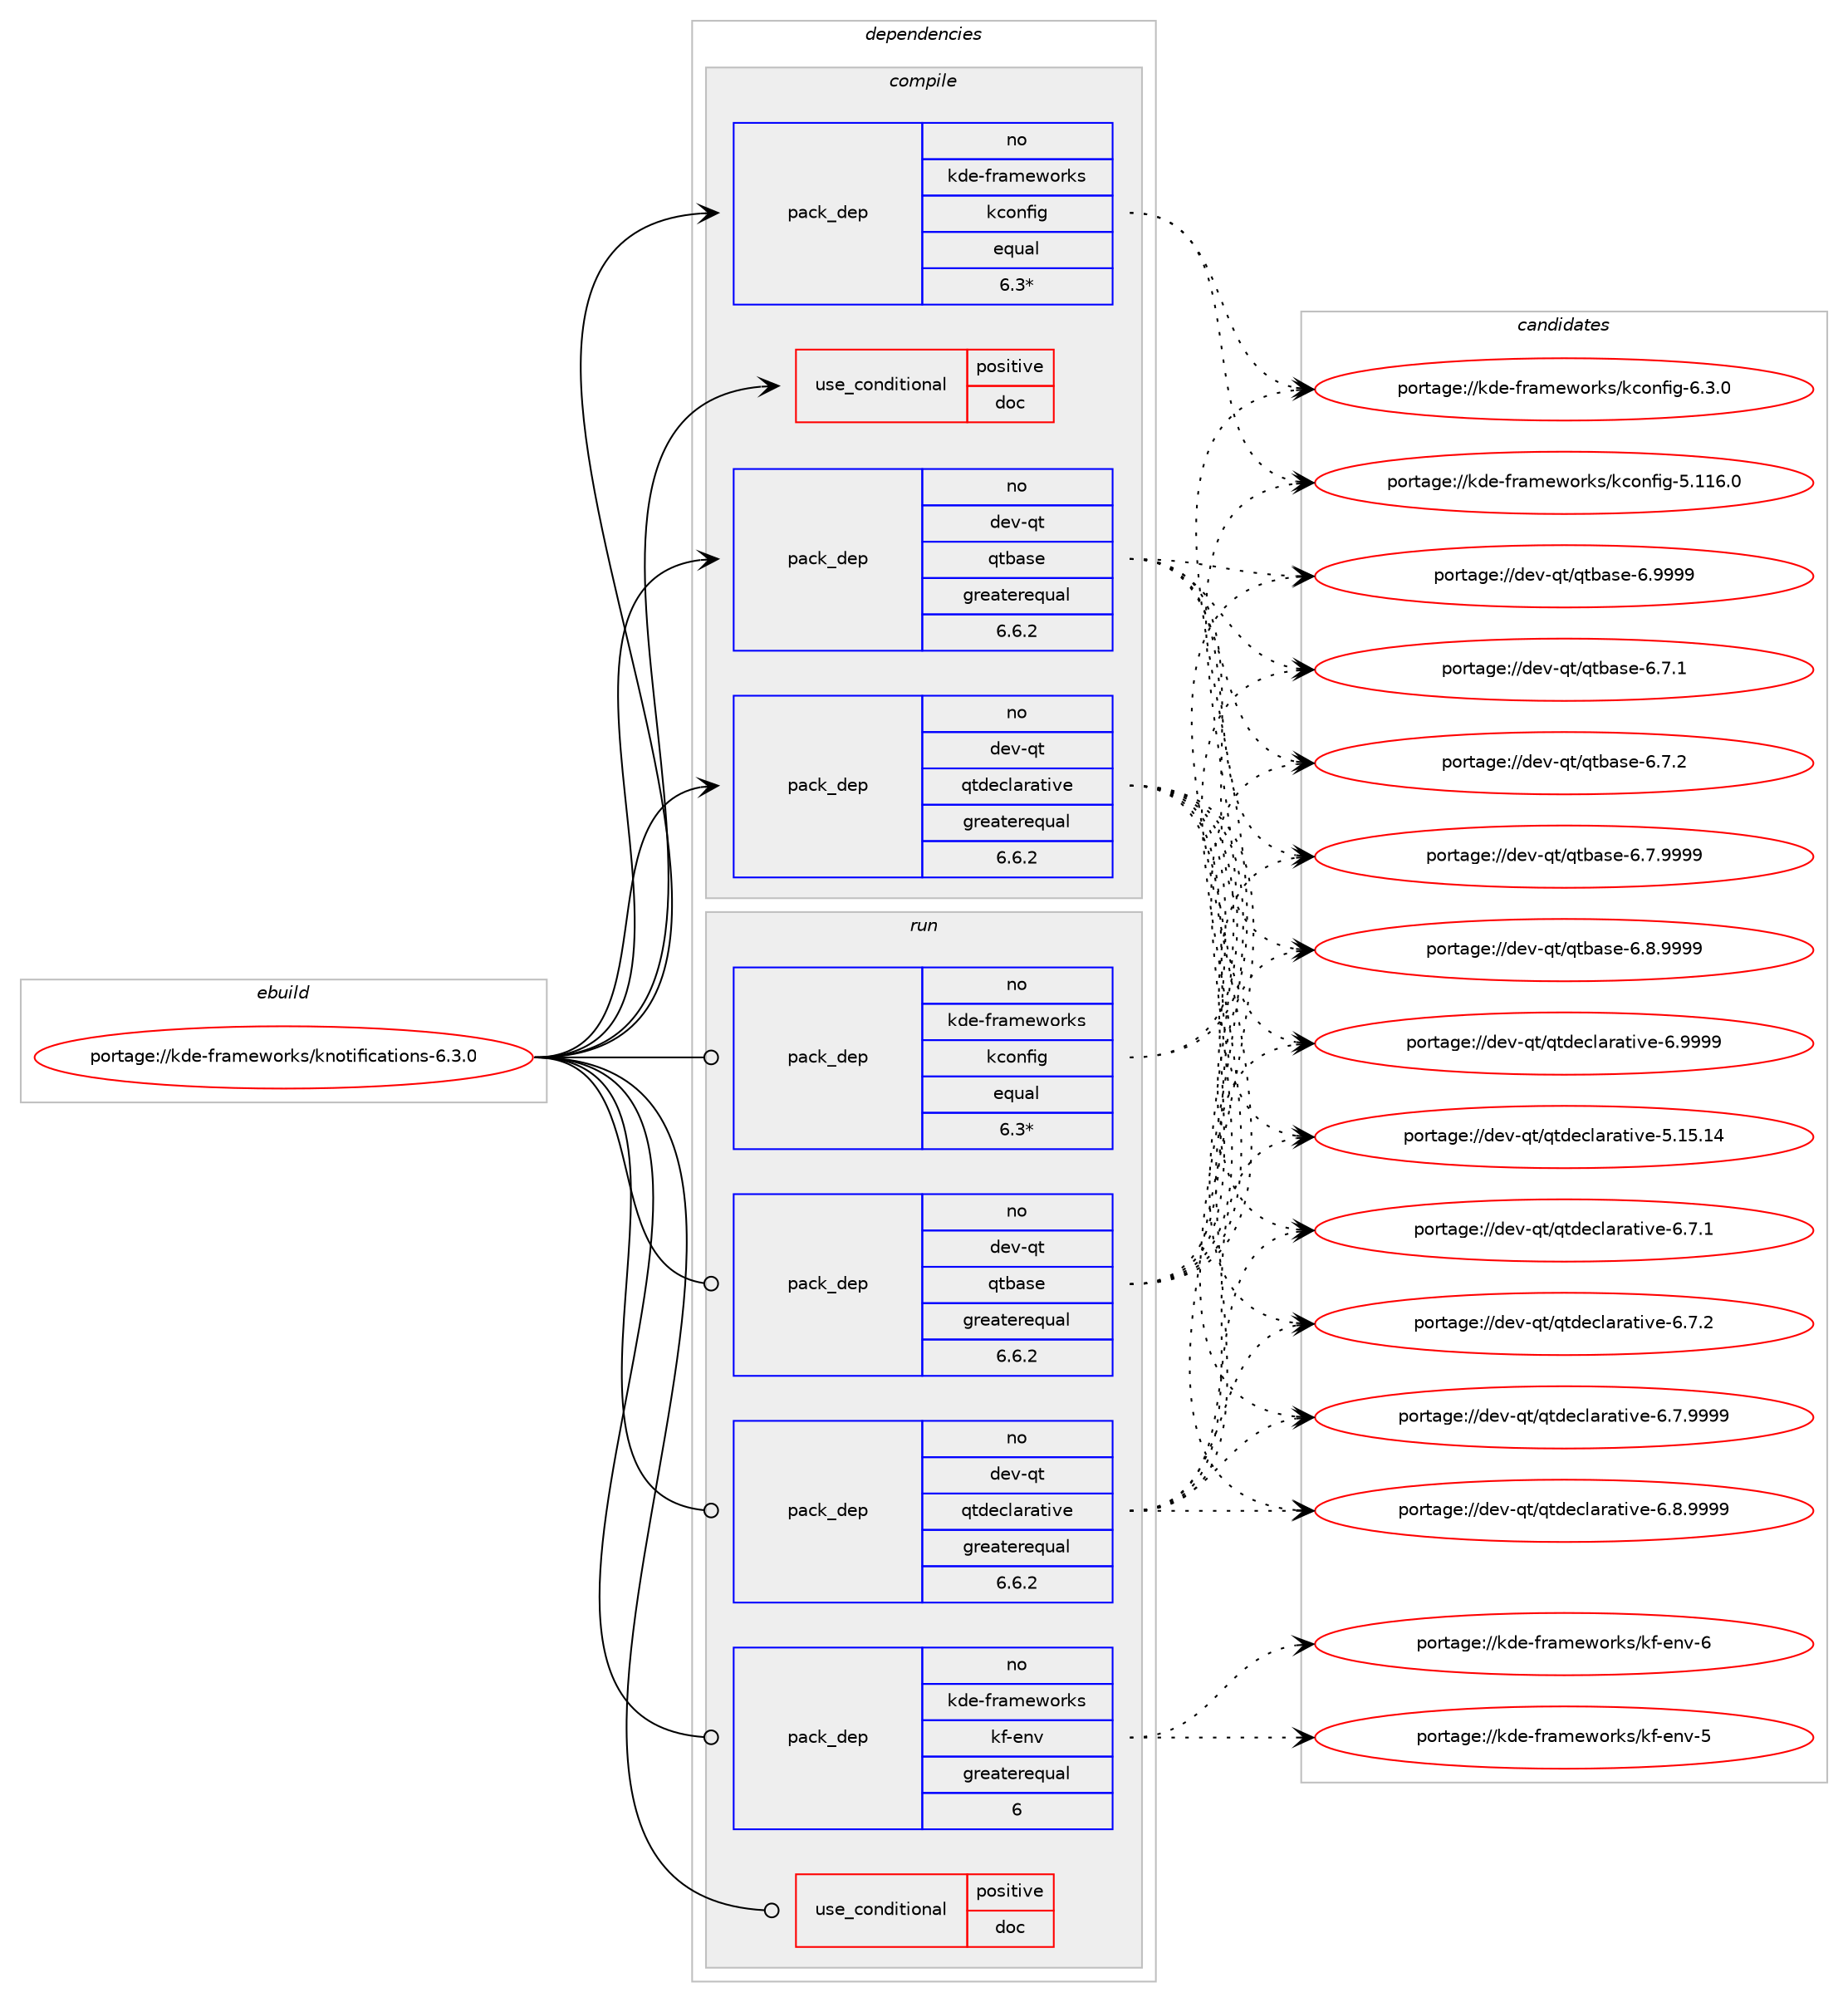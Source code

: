 digraph prolog {

# *************
# Graph options
# *************

newrank=true;
concentrate=true;
compound=true;
graph [rankdir=LR,fontname=Helvetica,fontsize=10,ranksep=1.5];#, ranksep=2.5, nodesep=0.2];
edge  [arrowhead=vee];
node  [fontname=Helvetica,fontsize=10];

# **********
# The ebuild
# **********

subgraph cluster_leftcol {
color=gray;
rank=same;
label=<<i>ebuild</i>>;
id [label="portage://kde-frameworks/knotifications-6.3.0", color=red, width=4, href="../kde-frameworks/knotifications-6.3.0.svg"];
}

# ****************
# The dependencies
# ****************

subgraph cluster_midcol {
color=gray;
label=<<i>dependencies</i>>;
subgraph cluster_compile {
fillcolor="#eeeeee";
style=filled;
label=<<i>compile</i>>;
subgraph cond66554 {
dependency137271 [label=<<TABLE BORDER="0" CELLBORDER="1" CELLSPACING="0" CELLPADDING="4"><TR><TD ROWSPAN="3" CELLPADDING="10">use_conditional</TD></TR><TR><TD>positive</TD></TR><TR><TD>doc</TD></TR></TABLE>>, shape=none, color=red];
# *** BEGIN UNKNOWN DEPENDENCY TYPE (TODO) ***
# dependency137271 -> package_dependency(portage://kde-frameworks/knotifications-6.3.0,install,no,dev-qt,qt-docs,none,[,,],[slot(6)],[])
# *** END UNKNOWN DEPENDENCY TYPE (TODO) ***

}
id:e -> dependency137271:w [weight=20,style="solid",arrowhead="vee"];
subgraph pack68726 {
dependency137272 [label=<<TABLE BORDER="0" CELLBORDER="1" CELLSPACING="0" CELLPADDING="4" WIDTH="220"><TR><TD ROWSPAN="6" CELLPADDING="30">pack_dep</TD></TR><TR><TD WIDTH="110">no</TD></TR><TR><TD>dev-qt</TD></TR><TR><TD>qtbase</TD></TR><TR><TD>greaterequal</TD></TR><TR><TD>6.6.2</TD></TR></TABLE>>, shape=none, color=blue];
}
id:e -> dependency137272:w [weight=20,style="solid",arrowhead="vee"];
# *** BEGIN UNKNOWN DEPENDENCY TYPE (TODO) ***
# id -> package_dependency(portage://kde-frameworks/knotifications-6.3.0,install,no,dev-qt,qtbase,none,[,,],[slot(6)],[])
# *** END UNKNOWN DEPENDENCY TYPE (TODO) ***

subgraph pack68727 {
dependency137273 [label=<<TABLE BORDER="0" CELLBORDER="1" CELLSPACING="0" CELLPADDING="4" WIDTH="220"><TR><TD ROWSPAN="6" CELLPADDING="30">pack_dep</TD></TR><TR><TD WIDTH="110">no</TD></TR><TR><TD>dev-qt</TD></TR><TR><TD>qtdeclarative</TD></TR><TR><TD>greaterequal</TD></TR><TR><TD>6.6.2</TD></TR></TABLE>>, shape=none, color=blue];
}
id:e -> dependency137273:w [weight=20,style="solid",arrowhead="vee"];
subgraph pack68728 {
dependency137274 [label=<<TABLE BORDER="0" CELLBORDER="1" CELLSPACING="0" CELLPADDING="4" WIDTH="220"><TR><TD ROWSPAN="6" CELLPADDING="30">pack_dep</TD></TR><TR><TD WIDTH="110">no</TD></TR><TR><TD>kde-frameworks</TD></TR><TR><TD>kconfig</TD></TR><TR><TD>equal</TD></TR><TR><TD>6.3*</TD></TR></TABLE>>, shape=none, color=blue];
}
id:e -> dependency137274:w [weight=20,style="solid",arrowhead="vee"];
# *** BEGIN UNKNOWN DEPENDENCY TYPE (TODO) ***
# id -> package_dependency(portage://kde-frameworks/knotifications-6.3.0,install,no,media-libs,libcanberra,none,[,,],[],[])
# *** END UNKNOWN DEPENDENCY TYPE (TODO) ***

}
subgraph cluster_compileandrun {
fillcolor="#eeeeee";
style=filled;
label=<<i>compile and run</i>>;
}
subgraph cluster_run {
fillcolor="#eeeeee";
style=filled;
label=<<i>run</i>>;
subgraph cond66555 {
dependency137275 [label=<<TABLE BORDER="0" CELLBORDER="1" CELLSPACING="0" CELLPADDING="4"><TR><TD ROWSPAN="3" CELLPADDING="10">use_conditional</TD></TR><TR><TD>positive</TD></TR><TR><TD>doc</TD></TR></TABLE>>, shape=none, color=red];
# *** BEGIN UNKNOWN DEPENDENCY TYPE (TODO) ***
# dependency137275 -> package_dependency(portage://kde-frameworks/knotifications-6.3.0,run,no,dev-qt,qt-docs,none,[,,],[slot(6)],[])
# *** END UNKNOWN DEPENDENCY TYPE (TODO) ***

}
id:e -> dependency137275:w [weight=20,style="solid",arrowhead="odot"];
subgraph pack68729 {
dependency137276 [label=<<TABLE BORDER="0" CELLBORDER="1" CELLSPACING="0" CELLPADDING="4" WIDTH="220"><TR><TD ROWSPAN="6" CELLPADDING="30">pack_dep</TD></TR><TR><TD WIDTH="110">no</TD></TR><TR><TD>dev-qt</TD></TR><TR><TD>qtbase</TD></TR><TR><TD>greaterequal</TD></TR><TR><TD>6.6.2</TD></TR></TABLE>>, shape=none, color=blue];
}
id:e -> dependency137276:w [weight=20,style="solid",arrowhead="odot"];
# *** BEGIN UNKNOWN DEPENDENCY TYPE (TODO) ***
# id -> package_dependency(portage://kde-frameworks/knotifications-6.3.0,run,no,dev-qt,qtbase,none,[,,],[slot(6)],[])
# *** END UNKNOWN DEPENDENCY TYPE (TODO) ***

subgraph pack68730 {
dependency137277 [label=<<TABLE BORDER="0" CELLBORDER="1" CELLSPACING="0" CELLPADDING="4" WIDTH="220"><TR><TD ROWSPAN="6" CELLPADDING="30">pack_dep</TD></TR><TR><TD WIDTH="110">no</TD></TR><TR><TD>dev-qt</TD></TR><TR><TD>qtdeclarative</TD></TR><TR><TD>greaterequal</TD></TR><TR><TD>6.6.2</TD></TR></TABLE>>, shape=none, color=blue];
}
id:e -> dependency137277:w [weight=20,style="solid",arrowhead="odot"];
subgraph pack68731 {
dependency137278 [label=<<TABLE BORDER="0" CELLBORDER="1" CELLSPACING="0" CELLPADDING="4" WIDTH="220"><TR><TD ROWSPAN="6" CELLPADDING="30">pack_dep</TD></TR><TR><TD WIDTH="110">no</TD></TR><TR><TD>kde-frameworks</TD></TR><TR><TD>kconfig</TD></TR><TR><TD>equal</TD></TR><TR><TD>6.3*</TD></TR></TABLE>>, shape=none, color=blue];
}
id:e -> dependency137278:w [weight=20,style="solid",arrowhead="odot"];
subgraph pack68732 {
dependency137279 [label=<<TABLE BORDER="0" CELLBORDER="1" CELLSPACING="0" CELLPADDING="4" WIDTH="220"><TR><TD ROWSPAN="6" CELLPADDING="30">pack_dep</TD></TR><TR><TD WIDTH="110">no</TD></TR><TR><TD>kde-frameworks</TD></TR><TR><TD>kf-env</TD></TR><TR><TD>greaterequal</TD></TR><TR><TD>6</TD></TR></TABLE>>, shape=none, color=blue];
}
id:e -> dependency137279:w [weight=20,style="solid",arrowhead="odot"];
# *** BEGIN UNKNOWN DEPENDENCY TYPE (TODO) ***
# id -> package_dependency(portage://kde-frameworks/knotifications-6.3.0,run,no,media-libs,libcanberra,none,[,,],[],[])
# *** END UNKNOWN DEPENDENCY TYPE (TODO) ***

}
}

# **************
# The candidates
# **************

subgraph cluster_choices {
rank=same;
color=gray;
label=<<i>candidates</i>>;

subgraph choice68726 {
color=black;
nodesep=1;
choice10010111845113116471131169897115101455446554649 [label="portage://dev-qt/qtbase-6.7.1", color=red, width=4,href="../dev-qt/qtbase-6.7.1.svg"];
choice10010111845113116471131169897115101455446554650 [label="portage://dev-qt/qtbase-6.7.2", color=red, width=4,href="../dev-qt/qtbase-6.7.2.svg"];
choice10010111845113116471131169897115101455446554657575757 [label="portage://dev-qt/qtbase-6.7.9999", color=red, width=4,href="../dev-qt/qtbase-6.7.9999.svg"];
choice10010111845113116471131169897115101455446564657575757 [label="portage://dev-qt/qtbase-6.8.9999", color=red, width=4,href="../dev-qt/qtbase-6.8.9999.svg"];
choice1001011184511311647113116989711510145544657575757 [label="portage://dev-qt/qtbase-6.9999", color=red, width=4,href="../dev-qt/qtbase-6.9999.svg"];
dependency137272:e -> choice10010111845113116471131169897115101455446554649:w [style=dotted,weight="100"];
dependency137272:e -> choice10010111845113116471131169897115101455446554650:w [style=dotted,weight="100"];
dependency137272:e -> choice10010111845113116471131169897115101455446554657575757:w [style=dotted,weight="100"];
dependency137272:e -> choice10010111845113116471131169897115101455446564657575757:w [style=dotted,weight="100"];
dependency137272:e -> choice1001011184511311647113116989711510145544657575757:w [style=dotted,weight="100"];
}
subgraph choice68727 {
color=black;
nodesep=1;
choice10010111845113116471131161001019910897114971161051181014553464953464952 [label="portage://dev-qt/qtdeclarative-5.15.14", color=red, width=4,href="../dev-qt/qtdeclarative-5.15.14.svg"];
choice1001011184511311647113116100101991089711497116105118101455446554649 [label="portage://dev-qt/qtdeclarative-6.7.1", color=red, width=4,href="../dev-qt/qtdeclarative-6.7.1.svg"];
choice1001011184511311647113116100101991089711497116105118101455446554650 [label="portage://dev-qt/qtdeclarative-6.7.2", color=red, width=4,href="../dev-qt/qtdeclarative-6.7.2.svg"];
choice1001011184511311647113116100101991089711497116105118101455446554657575757 [label="portage://dev-qt/qtdeclarative-6.7.9999", color=red, width=4,href="../dev-qt/qtdeclarative-6.7.9999.svg"];
choice1001011184511311647113116100101991089711497116105118101455446564657575757 [label="portage://dev-qt/qtdeclarative-6.8.9999", color=red, width=4,href="../dev-qt/qtdeclarative-6.8.9999.svg"];
choice100101118451131164711311610010199108971149711610511810145544657575757 [label="portage://dev-qt/qtdeclarative-6.9999", color=red, width=4,href="../dev-qt/qtdeclarative-6.9999.svg"];
dependency137273:e -> choice10010111845113116471131161001019910897114971161051181014553464953464952:w [style=dotted,weight="100"];
dependency137273:e -> choice1001011184511311647113116100101991089711497116105118101455446554649:w [style=dotted,weight="100"];
dependency137273:e -> choice1001011184511311647113116100101991089711497116105118101455446554650:w [style=dotted,weight="100"];
dependency137273:e -> choice1001011184511311647113116100101991089711497116105118101455446554657575757:w [style=dotted,weight="100"];
dependency137273:e -> choice1001011184511311647113116100101991089711497116105118101455446564657575757:w [style=dotted,weight="100"];
dependency137273:e -> choice100101118451131164711311610010199108971149711610511810145544657575757:w [style=dotted,weight="100"];
}
subgraph choice68728 {
color=black;
nodesep=1;
choice107100101451021149710910111911111410711547107991111101021051034553464949544648 [label="portage://kde-frameworks/kconfig-5.116.0", color=red, width=4,href="../kde-frameworks/kconfig-5.116.0.svg"];
choice10710010145102114971091011191111141071154710799111110102105103455446514648 [label="portage://kde-frameworks/kconfig-6.3.0", color=red, width=4,href="../kde-frameworks/kconfig-6.3.0.svg"];
dependency137274:e -> choice107100101451021149710910111911111410711547107991111101021051034553464949544648:w [style=dotted,weight="100"];
dependency137274:e -> choice10710010145102114971091011191111141071154710799111110102105103455446514648:w [style=dotted,weight="100"];
}
subgraph choice68729 {
color=black;
nodesep=1;
choice10010111845113116471131169897115101455446554649 [label="portage://dev-qt/qtbase-6.7.1", color=red, width=4,href="../dev-qt/qtbase-6.7.1.svg"];
choice10010111845113116471131169897115101455446554650 [label="portage://dev-qt/qtbase-6.7.2", color=red, width=4,href="../dev-qt/qtbase-6.7.2.svg"];
choice10010111845113116471131169897115101455446554657575757 [label="portage://dev-qt/qtbase-6.7.9999", color=red, width=4,href="../dev-qt/qtbase-6.7.9999.svg"];
choice10010111845113116471131169897115101455446564657575757 [label="portage://dev-qt/qtbase-6.8.9999", color=red, width=4,href="../dev-qt/qtbase-6.8.9999.svg"];
choice1001011184511311647113116989711510145544657575757 [label="portage://dev-qt/qtbase-6.9999", color=red, width=4,href="../dev-qt/qtbase-6.9999.svg"];
dependency137276:e -> choice10010111845113116471131169897115101455446554649:w [style=dotted,weight="100"];
dependency137276:e -> choice10010111845113116471131169897115101455446554650:w [style=dotted,weight="100"];
dependency137276:e -> choice10010111845113116471131169897115101455446554657575757:w [style=dotted,weight="100"];
dependency137276:e -> choice10010111845113116471131169897115101455446564657575757:w [style=dotted,weight="100"];
dependency137276:e -> choice1001011184511311647113116989711510145544657575757:w [style=dotted,weight="100"];
}
subgraph choice68730 {
color=black;
nodesep=1;
choice10010111845113116471131161001019910897114971161051181014553464953464952 [label="portage://dev-qt/qtdeclarative-5.15.14", color=red, width=4,href="../dev-qt/qtdeclarative-5.15.14.svg"];
choice1001011184511311647113116100101991089711497116105118101455446554649 [label="portage://dev-qt/qtdeclarative-6.7.1", color=red, width=4,href="../dev-qt/qtdeclarative-6.7.1.svg"];
choice1001011184511311647113116100101991089711497116105118101455446554650 [label="portage://dev-qt/qtdeclarative-6.7.2", color=red, width=4,href="../dev-qt/qtdeclarative-6.7.2.svg"];
choice1001011184511311647113116100101991089711497116105118101455446554657575757 [label="portage://dev-qt/qtdeclarative-6.7.9999", color=red, width=4,href="../dev-qt/qtdeclarative-6.7.9999.svg"];
choice1001011184511311647113116100101991089711497116105118101455446564657575757 [label="portage://dev-qt/qtdeclarative-6.8.9999", color=red, width=4,href="../dev-qt/qtdeclarative-6.8.9999.svg"];
choice100101118451131164711311610010199108971149711610511810145544657575757 [label="portage://dev-qt/qtdeclarative-6.9999", color=red, width=4,href="../dev-qt/qtdeclarative-6.9999.svg"];
dependency137277:e -> choice10010111845113116471131161001019910897114971161051181014553464953464952:w [style=dotted,weight="100"];
dependency137277:e -> choice1001011184511311647113116100101991089711497116105118101455446554649:w [style=dotted,weight="100"];
dependency137277:e -> choice1001011184511311647113116100101991089711497116105118101455446554650:w [style=dotted,weight="100"];
dependency137277:e -> choice1001011184511311647113116100101991089711497116105118101455446554657575757:w [style=dotted,weight="100"];
dependency137277:e -> choice1001011184511311647113116100101991089711497116105118101455446564657575757:w [style=dotted,weight="100"];
dependency137277:e -> choice100101118451131164711311610010199108971149711610511810145544657575757:w [style=dotted,weight="100"];
}
subgraph choice68731 {
color=black;
nodesep=1;
choice107100101451021149710910111911111410711547107991111101021051034553464949544648 [label="portage://kde-frameworks/kconfig-5.116.0", color=red, width=4,href="../kde-frameworks/kconfig-5.116.0.svg"];
choice10710010145102114971091011191111141071154710799111110102105103455446514648 [label="portage://kde-frameworks/kconfig-6.3.0", color=red, width=4,href="../kde-frameworks/kconfig-6.3.0.svg"];
dependency137278:e -> choice107100101451021149710910111911111410711547107991111101021051034553464949544648:w [style=dotted,weight="100"];
dependency137278:e -> choice10710010145102114971091011191111141071154710799111110102105103455446514648:w [style=dotted,weight="100"];
}
subgraph choice68732 {
color=black;
nodesep=1;
choice107100101451021149710910111911111410711547107102451011101184553 [label="portage://kde-frameworks/kf-env-5", color=red, width=4,href="../kde-frameworks/kf-env-5.svg"];
choice107100101451021149710910111911111410711547107102451011101184554 [label="portage://kde-frameworks/kf-env-6", color=red, width=4,href="../kde-frameworks/kf-env-6.svg"];
dependency137279:e -> choice107100101451021149710910111911111410711547107102451011101184553:w [style=dotted,weight="100"];
dependency137279:e -> choice107100101451021149710910111911111410711547107102451011101184554:w [style=dotted,weight="100"];
}
}

}
